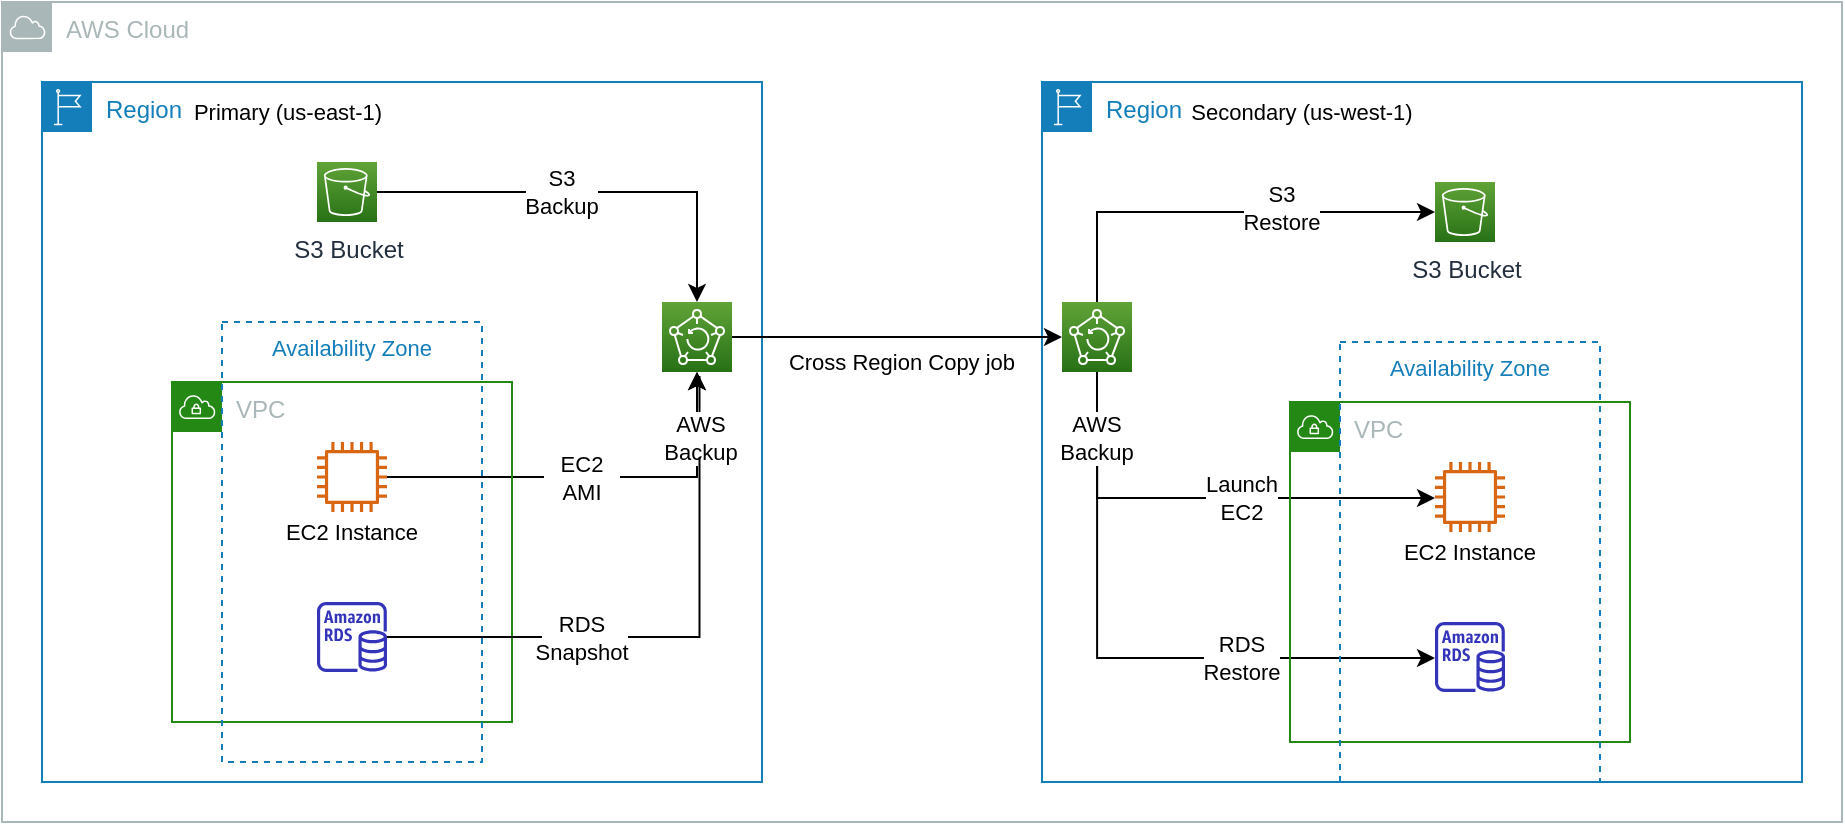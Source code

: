 <mxfile version="12.4.8" type="device"><diagram id="-ZwM7GNrmDbsxXWDLqoc" name="Page-1"><mxGraphModel dx="1426" dy="636" grid="1" gridSize="10" guides="1" tooltips="1" connect="1" arrows="1" fold="1" page="1" pageScale="1" pageWidth="1100" pageHeight="850" math="0" shadow="0"><root><mxCell id="0"/><mxCell id="1" parent="0"/><mxCell id="gjZpf8I9kGeahJX5HjXc-20" style="edgeStyle=orthogonalEdgeStyle;rounded=0;orthogonalLoop=1;jettySize=auto;html=1;fontSize=11;" edge="1" parent="1" source="gjZpf8I9kGeahJX5HjXc-9" target="gjZpf8I9kGeahJX5HjXc-14"><mxGeometry relative="1" as="geometry"/></mxCell><mxCell id="gjZpf8I9kGeahJX5HjXc-1" value="AWS Cloud" style="outlineConnect=0;gradientColor=none;html=1;whiteSpace=wrap;fontSize=12;fontStyle=0;shape=mxgraph.aws4.group;grIcon=mxgraph.aws4.group_aws_cloud;strokeColor=#AAB7B8;fillColor=none;verticalAlign=top;align=left;spacingLeft=30;fontColor=#AAB7B8;dashed=0;" vertex="1" parent="1"><mxGeometry x="90" y="90" width="920" height="410" as="geometry"/></mxCell><mxCell id="gjZpf8I9kGeahJX5HjXc-2" value="Region" style="points=[[0,0],[0.25,0],[0.5,0],[0.75,0],[1,0],[1,0.25],[1,0.5],[1,0.75],[1,1],[0.75,1],[0.5,1],[0.25,1],[0,1],[0,0.75],[0,0.5],[0,0.25]];outlineConnect=0;gradientColor=none;html=1;whiteSpace=wrap;fontSize=12;fontStyle=0;shape=mxgraph.aws4.group;grIcon=mxgraph.aws4.group_region;strokeColor=#147EBA;fillColor=none;verticalAlign=top;align=left;spacingLeft=30;fontColor=#147EBA;dashed=0;" vertex="1" parent="1"><mxGeometry x="110" y="130" width="360" height="350" as="geometry"/></mxCell><mxCell id="gjZpf8I9kGeahJX5HjXc-3" value="Region" style="points=[[0,0],[0.25,0],[0.5,0],[0.75,0],[1,0],[1,0.25],[1,0.5],[1,0.75],[1,1],[0.75,1],[0.5,1],[0.25,1],[0,1],[0,0.75],[0,0.5],[0,0.25]];outlineConnect=0;gradientColor=none;html=1;whiteSpace=wrap;fontSize=12;fontStyle=0;shape=mxgraph.aws4.group;grIcon=mxgraph.aws4.group_region;strokeColor=#147EBA;fillColor=none;verticalAlign=top;align=left;spacingLeft=30;fontColor=#147EBA;dashed=0;" vertex="1" parent="1"><mxGeometry x="610" y="130" width="380" height="350" as="geometry"/></mxCell><mxCell id="gjZpf8I9kGeahJX5HjXc-19" style="edgeStyle=orthogonalEdgeStyle;rounded=0;orthogonalLoop=1;jettySize=auto;html=1;fontSize=11;" edge="1" parent="1" source="gjZpf8I9kGeahJX5HjXc-10" target="gjZpf8I9kGeahJX5HjXc-14"><mxGeometry relative="1" as="geometry"/></mxCell><mxCell id="gjZpf8I9kGeahJX5HjXc-46" style="edgeStyle=orthogonalEdgeStyle;rounded=0;orthogonalLoop=1;jettySize=auto;html=1;fontSize=11;" edge="1" parent="1" source="gjZpf8I9kGeahJX5HjXc-14" target="gjZpf8I9kGeahJX5HjXc-16"><mxGeometry relative="1" as="geometry"/></mxCell><mxCell id="gjZpf8I9kGeahJX5HjXc-14" value="" style="outlineConnect=0;fontColor=#232F3E;gradientColor=#60A337;gradientDirection=north;fillColor=#277116;strokeColor=#ffffff;dashed=0;verticalLabelPosition=bottom;verticalAlign=top;align=center;html=1;fontSize=12;fontStyle=0;aspect=fixed;shape=mxgraph.aws4.resourceIcon;resIcon=mxgraph.aws4.backup;" vertex="1" parent="1"><mxGeometry x="420" y="240" width="35" height="35" as="geometry"/></mxCell><mxCell id="gjZpf8I9kGeahJX5HjXc-64" style="edgeStyle=orthogonalEdgeStyle;rounded=0;orthogonalLoop=1;jettySize=auto;html=1;endArrow=classic;endFill=1;fontSize=11;" edge="1" parent="1" source="gjZpf8I9kGeahJX5HjXc-16" target="gjZpf8I9kGeahJX5HjXc-33"><mxGeometry relative="1" as="geometry"><Array as="points"><mxPoint x="638" y="195"/></Array></mxGeometry></mxCell><mxCell id="gjZpf8I9kGeahJX5HjXc-67" style="edgeStyle=orthogonalEdgeStyle;rounded=0;orthogonalLoop=1;jettySize=auto;html=1;endArrow=classic;endFill=1;fontSize=11;" edge="1" parent="1" source="gjZpf8I9kGeahJX5HjXc-73" target="gjZpf8I9kGeahJX5HjXc-32"><mxGeometry relative="1" as="geometry"><Array as="points"><mxPoint x="638" y="338"/></Array></mxGeometry></mxCell><mxCell id="gjZpf8I9kGeahJX5HjXc-70" style="edgeStyle=orthogonalEdgeStyle;rounded=0;orthogonalLoop=1;jettySize=auto;html=1;endArrow=classic;endFill=1;fontSize=11;" edge="1" parent="1" source="gjZpf8I9kGeahJX5HjXc-73" target="gjZpf8I9kGeahJX5HjXc-34"><mxGeometry relative="1" as="geometry"><Array as="points"><mxPoint x="638" y="418"/></Array></mxGeometry></mxCell><mxCell id="gjZpf8I9kGeahJX5HjXc-77" value="" style="edgeStyle=orthogonalEdgeStyle;rounded=0;orthogonalLoop=1;jettySize=auto;html=1;endArrow=none;endFill=0;fontSize=11;entryX=0.5;entryY=0;entryDx=0;entryDy=0;" edge="1" parent="1" source="gjZpf8I9kGeahJX5HjXc-16" target="gjZpf8I9kGeahJX5HjXc-73"><mxGeometry relative="1" as="geometry"><mxPoint x="637.5" y="355" as="targetPoint"/></mxGeometry></mxCell><mxCell id="gjZpf8I9kGeahJX5HjXc-16" value="" style="outlineConnect=0;fontColor=#232F3E;gradientColor=#60A337;gradientDirection=north;fillColor=#277116;strokeColor=#ffffff;dashed=0;verticalLabelPosition=bottom;verticalAlign=top;align=center;html=1;fontSize=12;fontStyle=0;aspect=fixed;shape=mxgraph.aws4.resourceIcon;resIcon=mxgraph.aws4.backup;" vertex="1" parent="1"><mxGeometry x="620" y="240" width="35" height="35" as="geometry"/></mxCell><mxCell id="gjZpf8I9kGeahJX5HjXc-23" value="Primary (us-east-1)" style="text;html=1;strokeColor=none;fillColor=none;align=center;verticalAlign=middle;whiteSpace=wrap;rounded=0;fontSize=11;" vertex="1" parent="1"><mxGeometry x="182.5" y="130" width="100" height="30" as="geometry"/></mxCell><mxCell id="gjZpf8I9kGeahJX5HjXc-24" value="Secondary (us-west-1)" style="text;html=1;strokeColor=none;fillColor=none;align=center;verticalAlign=middle;whiteSpace=wrap;rounded=0;fontSize=11;" vertex="1" parent="1"><mxGeometry x="680" y="130" width="120" height="30" as="geometry"/></mxCell><mxCell id="gjZpf8I9kGeahJX5HjXc-25" value="EC2 AMI" style="text;html=1;strokeColor=none;fillColor=none;align=center;verticalAlign=middle;whiteSpace=wrap;rounded=0;fontSize=11;labelBackgroundColor=#ffffff;" vertex="1" parent="1"><mxGeometry x="360" y="317.5" width="40" height="20" as="geometry"/></mxCell><mxCell id="gjZpf8I9kGeahJX5HjXc-26" value="S3&lt;br&gt;Backup" style="text;html=1;strokeColor=none;fillColor=none;align=center;verticalAlign=middle;whiteSpace=wrap;rounded=0;fontSize=11;labelBackgroundColor=#ffffff;" vertex="1" parent="1"><mxGeometry x="350" y="175" width="40" height="20" as="geometry"/></mxCell><mxCell id="gjZpf8I9kGeahJX5HjXc-29" value="" style="group" vertex="1" connectable="0" parent="1"><mxGeometry x="734" y="180" width="170" height="300" as="geometry"/></mxCell><mxCell id="gjZpf8I9kGeahJX5HjXc-30" value="VPC" style="points=[[0,0],[0.25,0],[0.5,0],[0.75,0],[1,0],[1,0.25],[1,0.5],[1,0.75],[1,1],[0.75,1],[0.5,1],[0.25,1],[0,1],[0,0.75],[0,0.5],[0,0.25]];outlineConnect=0;gradientColor=none;html=1;whiteSpace=wrap;fontSize=12;fontStyle=0;shape=mxgraph.aws4.group;grIcon=mxgraph.aws4.group_vpc;strokeColor=#248814;fillColor=none;verticalAlign=top;align=left;spacingLeft=30;fontColor=#AAB7B8;dashed=0;" vertex="1" parent="gjZpf8I9kGeahJX5HjXc-29"><mxGeometry y="110" width="170" height="170" as="geometry"/></mxCell><mxCell id="gjZpf8I9kGeahJX5HjXc-31" value="Availability Zone" style="fillColor=none;strokeColor=#147EBA;dashed=1;verticalAlign=top;fontStyle=0;fontColor=#147EBA;fontSize=11;" vertex="1" parent="gjZpf8I9kGeahJX5HjXc-29"><mxGeometry x="25" y="80" width="130" height="220" as="geometry"/></mxCell><mxCell id="gjZpf8I9kGeahJX5HjXc-32" value="" style="outlineConnect=0;fontColor=#232F3E;gradientColor=none;fillColor=#D86613;strokeColor=none;dashed=0;verticalLabelPosition=bottom;verticalAlign=top;align=center;html=1;fontSize=12;fontStyle=0;aspect=fixed;pointerEvents=1;shape=mxgraph.aws4.instance2;" vertex="1" parent="gjZpf8I9kGeahJX5HjXc-29"><mxGeometry x="72.5" y="140" width="35" height="35" as="geometry"/></mxCell><mxCell id="gjZpf8I9kGeahJX5HjXc-33" value="S3 Bucket" style="outlineConnect=0;fontColor=#232F3E;gradientColor=#60A337;gradientDirection=north;fillColor=#277116;strokeColor=#ffffff;dashed=0;verticalLabelPosition=bottom;verticalAlign=top;align=center;html=1;fontSize=12;fontStyle=0;aspect=fixed;shape=mxgraph.aws4.resourceIcon;resIcon=mxgraph.aws4.s3;" vertex="1" parent="gjZpf8I9kGeahJX5HjXc-29"><mxGeometry x="72.5" width="30" height="30" as="geometry"/></mxCell><mxCell id="gjZpf8I9kGeahJX5HjXc-34" value="" style="outlineConnect=0;fontColor=#232F3E;gradientColor=none;fillColor=#3334B9;strokeColor=none;dashed=0;verticalLabelPosition=bottom;verticalAlign=top;align=center;html=1;fontSize=12;fontStyle=0;aspect=fixed;pointerEvents=1;shape=mxgraph.aws4.rds_instance;" vertex="1" parent="gjZpf8I9kGeahJX5HjXc-29"><mxGeometry x="72.5" y="220" width="35" height="35" as="geometry"/></mxCell><mxCell id="gjZpf8I9kGeahJX5HjXc-35" value="EC2 Instance" style="text;html=1;strokeColor=none;fillColor=none;align=center;verticalAlign=middle;whiteSpace=wrap;rounded=0;fontSize=11;" vertex="1" parent="gjZpf8I9kGeahJX5HjXc-29"><mxGeometry x="40" y="175" width="100" height="20" as="geometry"/></mxCell><mxCell id="gjZpf8I9kGeahJX5HjXc-18" value="Cross Region Copy job" style="text;html=1;strokeColor=none;fillColor=none;align=center;verticalAlign=middle;whiteSpace=wrap;rounded=0;fontSize=11;" vertex="1" parent="1"><mxGeometry x="470" y="260" width="140" height="20" as="geometry"/></mxCell><mxCell id="gjZpf8I9kGeahJX5HjXc-4" value="VPC" style="points=[[0,0],[0.25,0],[0.5,0],[0.75,0],[1,0],[1,0.25],[1,0.5],[1,0.75],[1,1],[0.75,1],[0.5,1],[0.25,1],[0,1],[0,0.75],[0,0.5],[0,0.25]];outlineConnect=0;gradientColor=none;html=1;whiteSpace=wrap;fontSize=12;fontStyle=0;shape=mxgraph.aws4.group;grIcon=mxgraph.aws4.group_vpc;strokeColor=#248814;fillColor=none;verticalAlign=top;align=left;spacingLeft=30;fontColor=#AAB7B8;dashed=0;" vertex="1" parent="1"><mxGeometry x="175" y="280" width="170" height="170" as="geometry"/></mxCell><mxCell id="gjZpf8I9kGeahJX5HjXc-6" value="Availability Zone" style="fillColor=none;strokeColor=#147EBA;dashed=1;verticalAlign=top;fontStyle=0;fontColor=#147EBA;fontSize=11;" vertex="1" parent="1"><mxGeometry x="200" y="250" width="130" height="220" as="geometry"/></mxCell><mxCell id="gjZpf8I9kGeahJX5HjXc-9" value="" style="outlineConnect=0;fontColor=#232F3E;gradientColor=none;fillColor=#D86613;strokeColor=none;dashed=0;verticalLabelPosition=bottom;verticalAlign=top;align=center;html=1;fontSize=12;fontStyle=0;aspect=fixed;pointerEvents=1;shape=mxgraph.aws4.instance2;" vertex="1" parent="1"><mxGeometry x="247.5" y="310" width="35" height="35" as="geometry"/></mxCell><mxCell id="gjZpf8I9kGeahJX5HjXc-10" value="S3 Bucket" style="outlineConnect=0;fontColor=#232F3E;gradientColor=#60A337;gradientDirection=north;fillColor=#277116;strokeColor=#ffffff;dashed=0;verticalLabelPosition=bottom;verticalAlign=top;align=center;html=1;fontSize=12;fontStyle=0;aspect=fixed;shape=mxgraph.aws4.resourceIcon;resIcon=mxgraph.aws4.s3;" vertex="1" parent="1"><mxGeometry x="247.5" y="170" width="30" height="30" as="geometry"/></mxCell><mxCell id="gjZpf8I9kGeahJX5HjXc-51" style="edgeStyle=orthogonalEdgeStyle;rounded=0;orthogonalLoop=1;jettySize=auto;html=1;fontSize=11;" edge="1" parent="1" source="gjZpf8I9kGeahJX5HjXc-54" target="gjZpf8I9kGeahJX5HjXc-14"><mxGeometry relative="1" as="geometry"/></mxCell><mxCell id="gjZpf8I9kGeahJX5HjXc-11" value="" style="outlineConnect=0;fontColor=#232F3E;gradientColor=none;fillColor=#3334B9;strokeColor=none;dashed=0;verticalLabelPosition=bottom;verticalAlign=top;align=center;html=1;fontSize=12;fontStyle=0;aspect=fixed;pointerEvents=1;shape=mxgraph.aws4.rds_instance;" vertex="1" parent="1"><mxGeometry x="247.5" y="390" width="35" height="35" as="geometry"/></mxCell><mxCell id="gjZpf8I9kGeahJX5HjXc-13" value="EC2 Instance" style="text;html=1;strokeColor=none;fillColor=none;align=center;verticalAlign=middle;whiteSpace=wrap;rounded=0;fontSize=11;" vertex="1" parent="1"><mxGeometry x="215" y="345" width="100" height="20" as="geometry"/></mxCell><mxCell id="gjZpf8I9kGeahJX5HjXc-54" value="AWS&lt;br&gt;Backup" style="text;html=1;strokeColor=none;fillColor=none;align=center;verticalAlign=middle;whiteSpace=wrap;rounded=0;fontSize=11;labelBackgroundColor=#ffffff;" vertex="1" parent="1"><mxGeometry x="417.5" y="297.5" width="42.5" height="20" as="geometry"/></mxCell><mxCell id="gjZpf8I9kGeahJX5HjXc-55" style="edgeStyle=orthogonalEdgeStyle;rounded=0;orthogonalLoop=1;jettySize=auto;html=1;fontSize=11;endArrow=none;endFill=0;" edge="1" parent="1" source="gjZpf8I9kGeahJX5HjXc-71" target="gjZpf8I9kGeahJX5HjXc-54"><mxGeometry relative="1" as="geometry"><mxPoint x="282.5" y="408" as="sourcePoint"/><mxPoint x="438" y="275" as="targetPoint"/></mxGeometry></mxCell><mxCell id="gjZpf8I9kGeahJX5HjXc-62" value="S3&lt;br&gt;Restore" style="text;html=1;strokeColor=none;fillColor=none;align=center;verticalAlign=middle;whiteSpace=wrap;rounded=0;fontSize=11;labelBackgroundColor=#ffffff;" vertex="1" parent="1"><mxGeometry x="710" y="180" width="40" height="25" as="geometry"/></mxCell><mxCell id="gjZpf8I9kGeahJX5HjXc-65" value="Launch&lt;br&gt;EC2" style="text;html=1;strokeColor=none;fillColor=none;align=center;verticalAlign=middle;whiteSpace=wrap;rounded=0;fontSize=11;labelBackgroundColor=#ffffff;" vertex="1" parent="1"><mxGeometry x="690" y="325" width="40" height="25" as="geometry"/></mxCell><mxCell id="gjZpf8I9kGeahJX5HjXc-68" value="RDS&lt;br&gt;Restore" style="text;html=1;strokeColor=none;fillColor=none;align=center;verticalAlign=middle;whiteSpace=wrap;rounded=0;fontSize=11;labelBackgroundColor=#ffffff;" vertex="1" parent="1"><mxGeometry x="690" y="405" width="40" height="25" as="geometry"/></mxCell><mxCell id="gjZpf8I9kGeahJX5HjXc-71" value="RDS&lt;br&gt;Snapshot" style="text;html=1;strokeColor=none;fillColor=none;align=center;verticalAlign=middle;whiteSpace=wrap;rounded=0;fontSize=11;labelBackgroundColor=#ffffff;" vertex="1" parent="1"><mxGeometry x="360" y="397.5" width="40" height="20" as="geometry"/></mxCell><mxCell id="gjZpf8I9kGeahJX5HjXc-72" style="edgeStyle=orthogonalEdgeStyle;rounded=0;orthogonalLoop=1;jettySize=auto;html=1;fontSize=11;endArrow=none;endFill=0;" edge="1" parent="1" source="gjZpf8I9kGeahJX5HjXc-11" target="gjZpf8I9kGeahJX5HjXc-71"><mxGeometry relative="1" as="geometry"><mxPoint x="282.5" y="408" as="sourcePoint"/><mxPoint x="439" y="317.5" as="targetPoint"/></mxGeometry></mxCell><mxCell id="gjZpf8I9kGeahJX5HjXc-73" value="AWS&lt;br&gt;Backup" style="text;html=1;strokeColor=none;fillColor=none;align=center;verticalAlign=middle;whiteSpace=wrap;rounded=0;fontSize=11;labelBackgroundColor=#ffffff;" vertex="1" parent="1"><mxGeometry x="616.25" y="297.5" width="42.5" height="20" as="geometry"/></mxCell></root></mxGraphModel></diagram></mxfile>
